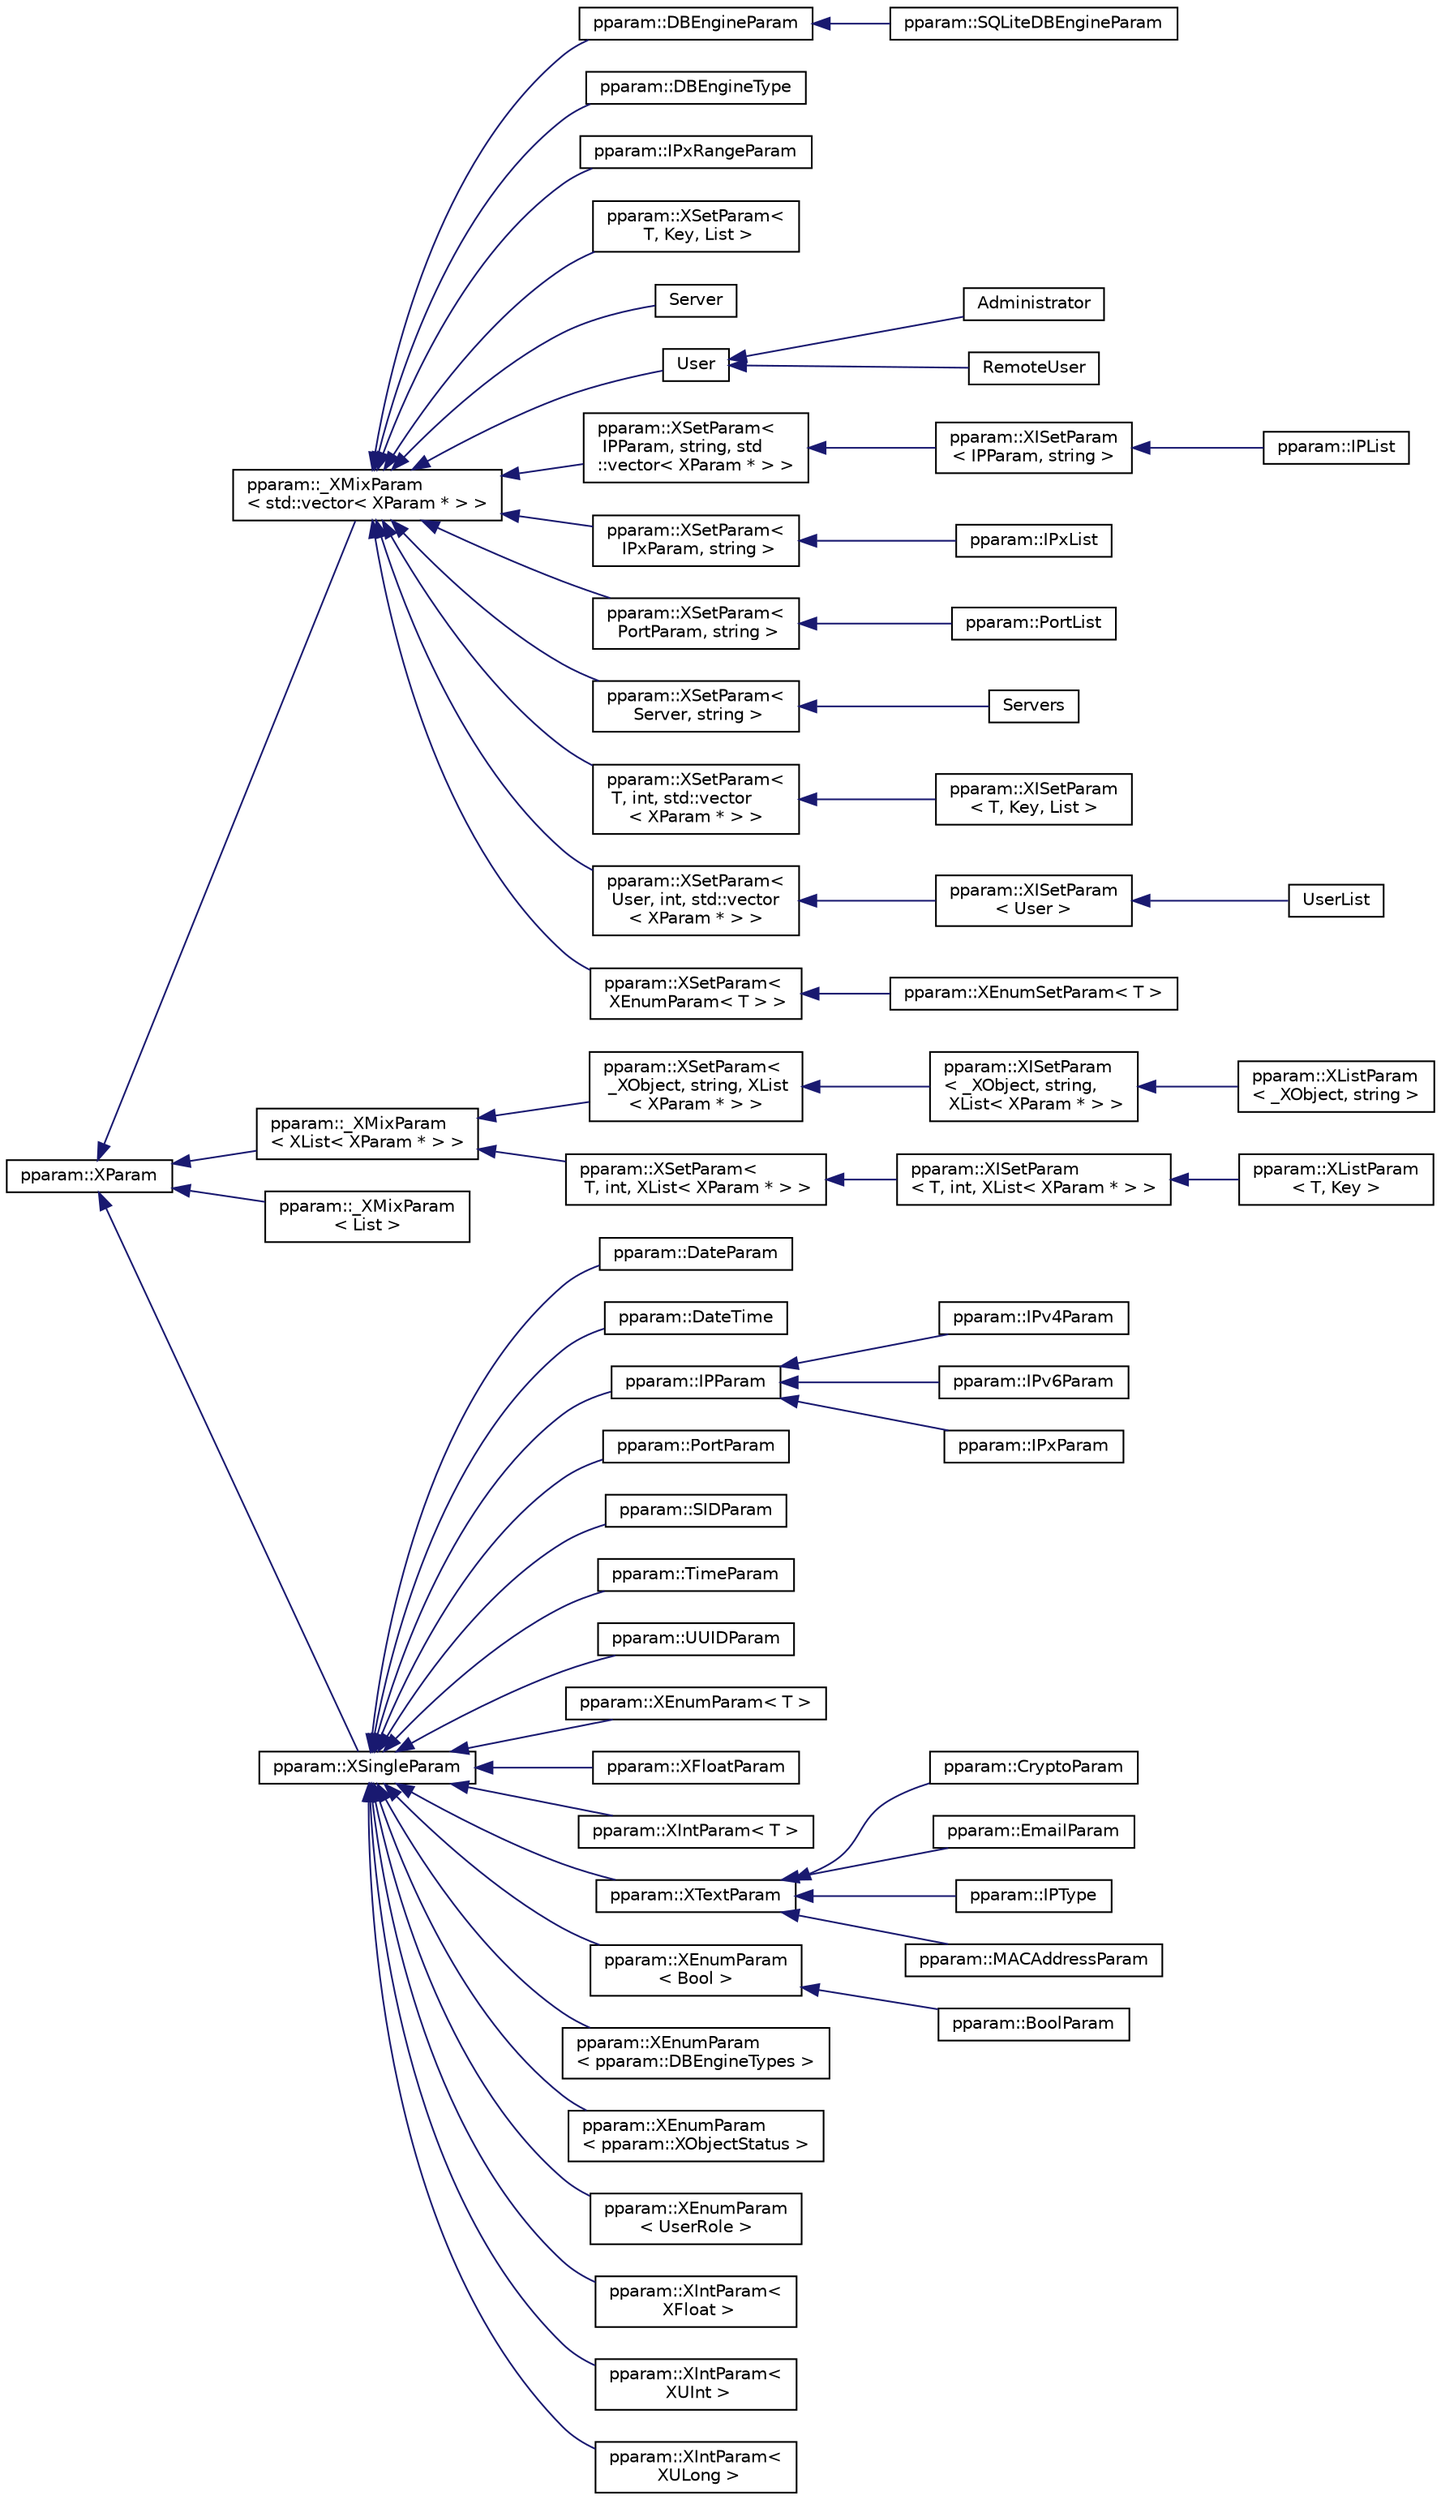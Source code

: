 digraph "Graphical Class Hierarchy"
{
 // LATEX_PDF_SIZE
  edge [fontname="Helvetica",fontsize="10",labelfontname="Helvetica",labelfontsize="10"];
  node [fontname="Helvetica",fontsize="10",shape=record];
  rankdir="LR";
  Node0 [label="pparam::XParam",height=0.2,width=0.4,color="black", fillcolor="white", style="filled",URL="$classpparam_1_1XParam.html",tooltip=" "];
  Node0 -> Node1 [dir="back",color="midnightblue",fontsize="10",style="solid",fontname="Helvetica"];
  Node1 [label="pparam::_XMixParam\l\< std::vector\< XParam * \> \>",height=0.2,width=0.4,color="black", fillcolor="white", style="filled",URL="$classpparam_1_1__XMixParam.html",tooltip=" "];
  Node1 -> Node2 [dir="back",color="midnightblue",fontsize="10",style="solid",fontname="Helvetica"];
  Node2 [label="pparam::DBEngineParam",height=0.2,width=0.4,color="black", fillcolor="white", style="filled",URL="$classpparam_1_1DBEngineParam.html",tooltip=" "];
  Node2 -> Node3 [dir="back",color="midnightblue",fontsize="10",style="solid",fontname="Helvetica"];
  Node3 [label="pparam::SQLiteDBEngineParam",height=0.2,width=0.4,color="black", fillcolor="white", style="filled",URL="$classpparam_1_1SQLiteDBEngineParam.html",tooltip=" "];
  Node1 -> Node4 [dir="back",color="midnightblue",fontsize="10",style="solid",fontname="Helvetica"];
  Node4 [label="pparam::DBEngineType",height=0.2,width=0.4,color="black", fillcolor="white", style="filled",URL="$classpparam_1_1DBEngineType.html",tooltip=" "];
  Node1 -> Node5 [dir="back",color="midnightblue",fontsize="10",style="solid",fontname="Helvetica"];
  Node5 [label="pparam::IPxRangeParam",height=0.2,width=0.4,color="black", fillcolor="white", style="filled",URL="$classpparam_1_1IPxRangeParam.html",tooltip=" "];
  Node1 -> Node6 [dir="back",color="midnightblue",fontsize="10",style="solid",fontname="Helvetica"];
  Node6 [label="pparam::XSetParam\<\l T, Key, List \>",height=0.2,width=0.4,color="black", fillcolor="white", style="filled",URL="$classpparam_1_1XSetParam.html",tooltip=" "];
  Node1 -> Node7 [dir="back",color="midnightblue",fontsize="10",style="solid",fontname="Helvetica"];
  Node7 [label="Server",height=0.2,width=0.4,color="black", fillcolor="white", style="filled",URL="$classServer.html",tooltip=" "];
  Node1 -> Node8 [dir="back",color="midnightblue",fontsize="10",style="solid",fontname="Helvetica"];
  Node8 [label="User",height=0.2,width=0.4,color="black", fillcolor="white", style="filled",URL="$classUser.html",tooltip=" "];
  Node8 -> Node9 [dir="back",color="midnightblue",fontsize="10",style="solid",fontname="Helvetica"];
  Node9 [label="Administrator",height=0.2,width=0.4,color="black", fillcolor="white", style="filled",URL="$classAdministrator.html",tooltip=" "];
  Node8 -> Node10 [dir="back",color="midnightblue",fontsize="10",style="solid",fontname="Helvetica"];
  Node10 [label="RemoteUser",height=0.2,width=0.4,color="black", fillcolor="white", style="filled",URL="$classRemoteUser.html",tooltip=" "];
  Node1 -> Node11 [dir="back",color="midnightblue",fontsize="10",style="solid",fontname="Helvetica"];
  Node11 [label="pparam::XSetParam\<\l IPParam, string, std\l::vector\< XParam * \> \>",height=0.2,width=0.4,color="black", fillcolor="white", style="filled",URL="$classpparam_1_1XSetParam.html",tooltip=" "];
  Node11 -> Node12 [dir="back",color="midnightblue",fontsize="10",style="solid",fontname="Helvetica"];
  Node12 [label="pparam::XISetParam\l\< IPParam, string \>",height=0.2,width=0.4,color="black", fillcolor="white", style="filled",URL="$classpparam_1_1XISetParam.html",tooltip=" "];
  Node12 -> Node13 [dir="back",color="midnightblue",fontsize="10",style="solid",fontname="Helvetica"];
  Node13 [label="pparam::IPList",height=0.2,width=0.4,color="black", fillcolor="white", style="filled",URL="$classpparam_1_1IPList.html",tooltip="Includes list of IPs."];
  Node1 -> Node14 [dir="back",color="midnightblue",fontsize="10",style="solid",fontname="Helvetica"];
  Node14 [label="pparam::XSetParam\<\l IPxParam, string \>",height=0.2,width=0.4,color="black", fillcolor="white", style="filled",URL="$classpparam_1_1XSetParam.html",tooltip=" "];
  Node14 -> Node15 [dir="back",color="midnightblue",fontsize="10",style="solid",fontname="Helvetica"];
  Node15 [label="pparam::IPxList",height=0.2,width=0.4,color="black", fillcolor="white", style="filled",URL="$classpparam_1_1IPxList.html",tooltip=" "];
  Node1 -> Node16 [dir="back",color="midnightblue",fontsize="10",style="solid",fontname="Helvetica"];
  Node16 [label="pparam::XSetParam\<\l PortParam, string \>",height=0.2,width=0.4,color="black", fillcolor="white", style="filled",URL="$classpparam_1_1XSetParam.html",tooltip=" "];
  Node16 -> Node17 [dir="back",color="midnightblue",fontsize="10",style="solid",fontname="Helvetica"];
  Node17 [label="pparam::PortList",height=0.2,width=0.4,color="black", fillcolor="white", style="filled",URL="$classpparam_1_1PortList.html",tooltip="List of Ports."];
  Node1 -> Node18 [dir="back",color="midnightblue",fontsize="10",style="solid",fontname="Helvetica"];
  Node18 [label="pparam::XSetParam\<\l Server, string \>",height=0.2,width=0.4,color="black", fillcolor="white", style="filled",URL="$classpparam_1_1XSetParam.html",tooltip=" "];
  Node18 -> Node19 [dir="back",color="midnightblue",fontsize="10",style="solid",fontname="Helvetica"];
  Node19 [label="Servers",height=0.2,width=0.4,color="black", fillcolor="white", style="filled",URL="$classServers.html",tooltip=" "];
  Node1 -> Node20 [dir="back",color="midnightblue",fontsize="10",style="solid",fontname="Helvetica"];
  Node20 [label="pparam::XSetParam\<\l T, int, std::vector\l\< XParam * \> \>",height=0.2,width=0.4,color="black", fillcolor="white", style="filled",URL="$classpparam_1_1XSetParam.html",tooltip=" "];
  Node20 -> Node21 [dir="back",color="midnightblue",fontsize="10",style="solid",fontname="Helvetica"];
  Node21 [label="pparam::XISetParam\l\< T, Key, List \>",height=0.2,width=0.4,color="black", fillcolor="white", style="filled",URL="$classpparam_1_1XISetParam.html",tooltip=" "];
  Node1 -> Node22 [dir="back",color="midnightblue",fontsize="10",style="solid",fontname="Helvetica"];
  Node22 [label="pparam::XSetParam\<\l User, int, std::vector\l\< XParam * \> \>",height=0.2,width=0.4,color="black", fillcolor="white", style="filled",URL="$classpparam_1_1XSetParam.html",tooltip=" "];
  Node22 -> Node23 [dir="back",color="midnightblue",fontsize="10",style="solid",fontname="Helvetica"];
  Node23 [label="pparam::XISetParam\l\< User \>",height=0.2,width=0.4,color="black", fillcolor="white", style="filled",URL="$classpparam_1_1XISetParam.html",tooltip=" "];
  Node23 -> Node24 [dir="back",color="midnightblue",fontsize="10",style="solid",fontname="Helvetica"];
  Node24 [label="UserList",height=0.2,width=0.4,color="black", fillcolor="white", style="filled",URL="$classUserList.html",tooltip=" "];
  Node1 -> Node25 [dir="back",color="midnightblue",fontsize="10",style="solid",fontname="Helvetica"];
  Node25 [label="pparam::XSetParam\<\l XEnumParam\< T \> \>",height=0.2,width=0.4,color="black", fillcolor="white", style="filled",URL="$classpparam_1_1XSetParam.html",tooltip=" "];
  Node25 -> Node26 [dir="back",color="midnightblue",fontsize="10",style="solid",fontname="Helvetica"];
  Node26 [label="pparam::XEnumSetParam\< T \>",height=0.2,width=0.4,color="black", fillcolor="white", style="filled",URL="$classpparam_1_1XEnumSetParam.html",tooltip=" "];
  Node0 -> Node27 [dir="back",color="midnightblue",fontsize="10",style="solid",fontname="Helvetica"];
  Node27 [label="pparam::_XMixParam\l\< XList\< XParam * \> \>",height=0.2,width=0.4,color="black", fillcolor="white", style="filled",URL="$classpparam_1_1__XMixParam.html",tooltip=" "];
  Node27 -> Node28 [dir="back",color="midnightblue",fontsize="10",style="solid",fontname="Helvetica"];
  Node28 [label="pparam::XSetParam\<\l _XObject, string, XList\l\< XParam * \> \>",height=0.2,width=0.4,color="black", fillcolor="white", style="filled",URL="$classpparam_1_1XSetParam.html",tooltip=" "];
  Node28 -> Node29 [dir="back",color="midnightblue",fontsize="10",style="solid",fontname="Helvetica"];
  Node29 [label="pparam::XISetParam\l\< _XObject, string,\l XList\< XParam * \> \>",height=0.2,width=0.4,color="black", fillcolor="white", style="filled",URL="$classpparam_1_1XISetParam.html",tooltip=" "];
  Node29 -> Node30 [dir="back",color="midnightblue",fontsize="10",style="solid",fontname="Helvetica"];
  Node30 [label="pparam::XListParam\l\< _XObject, string \>",height=0.2,width=0.4,color="black", fillcolor="white", style="filled",URL="$classpparam_1_1XListParam.html",tooltip=" "];
  Node27 -> Node31 [dir="back",color="midnightblue",fontsize="10",style="solid",fontname="Helvetica"];
  Node31 [label="pparam::XSetParam\<\l T, int, XList\< XParam * \> \>",height=0.2,width=0.4,color="black", fillcolor="white", style="filled",URL="$classpparam_1_1XSetParam.html",tooltip=" "];
  Node31 -> Node32 [dir="back",color="midnightblue",fontsize="10",style="solid",fontname="Helvetica"];
  Node32 [label="pparam::XISetParam\l\< T, int, XList\< XParam * \> \>",height=0.2,width=0.4,color="black", fillcolor="white", style="filled",URL="$classpparam_1_1XISetParam.html",tooltip=" "];
  Node32 -> Node33 [dir="back",color="midnightblue",fontsize="10",style="solid",fontname="Helvetica"];
  Node33 [label="pparam::XListParam\l\< T, Key \>",height=0.2,width=0.4,color="black", fillcolor="white", style="filled",URL="$classpparam_1_1XListParam.html",tooltip=" "];
  Node0 -> Node34 [dir="back",color="midnightblue",fontsize="10",style="solid",fontname="Helvetica"];
  Node34 [label="pparam::_XMixParam\l\< List \>",height=0.2,width=0.4,color="black", fillcolor="white", style="filled",URL="$classpparam_1_1__XMixParam.html",tooltip=" "];
  Node0 -> Node35 [dir="back",color="midnightblue",fontsize="10",style="solid",fontname="Helvetica"];
  Node35 [label="pparam::XSingleParam",height=0.2,width=0.4,color="black", fillcolor="white", style="filled",URL="$classpparam_1_1XSingleParam.html",tooltip=" "];
  Node35 -> Node36 [dir="back",color="midnightblue",fontsize="10",style="solid",fontname="Helvetica"];
  Node36 [label="pparam::DateParam",height=0.2,width=0.4,color="black", fillcolor="white", style="filled",URL="$classpparam_1_1DateParam.html",tooltip=" "];
  Node35 -> Node37 [dir="back",color="midnightblue",fontsize="10",style="solid",fontname="Helvetica"];
  Node37 [label="pparam::DateTime",height=0.2,width=0.4,color="black", fillcolor="white", style="filled",URL="$classpparam_1_1DateTime.html",tooltip="Defines Date & Time parameter."];
  Node35 -> Node38 [dir="back",color="midnightblue",fontsize="10",style="solid",fontname="Helvetica"];
  Node38 [label="pparam::IPParam",height=0.2,width=0.4,color="black", fillcolor="white", style="filled",URL="$classpparam_1_1IPParam.html",tooltip="Peresent an IP address."];
  Node38 -> Node39 [dir="back",color="midnightblue",fontsize="10",style="solid",fontname="Helvetica"];
  Node39 [label="pparam::IPv4Param",height=0.2,width=0.4,color="black", fillcolor="white", style="filled",URL="$classpparam_1_1IPv4Param.html",tooltip="Reperesent a IPv4Param address."];
  Node38 -> Node40 [dir="back",color="midnightblue",fontsize="10",style="solid",fontname="Helvetica"];
  Node40 [label="pparam::IPv6Param",height=0.2,width=0.4,color="black", fillcolor="white", style="filled",URL="$classpparam_1_1IPv6Param.html",tooltip="Reperesent a IPv6Param address."];
  Node38 -> Node41 [dir="back",color="midnightblue",fontsize="10",style="solid",fontname="Helvetica"];
  Node41 [label="pparam::IPxParam",height=0.2,width=0.4,color="black", fillcolor="white", style="filled",URL="$classpparam_1_1IPxParam.html",tooltip="One class for both IPv4 and IPv6."];
  Node35 -> Node42 [dir="back",color="midnightblue",fontsize="10",style="solid",fontname="Helvetica"];
  Node42 [label="pparam::PortParam",height=0.2,width=0.4,color="black", fillcolor="white", style="filled",URL="$classpparam_1_1PortParam.html",tooltip=" "];
  Node35 -> Node43 [dir="back",color="midnightblue",fontsize="10",style="solid",fontname="Helvetica"];
  Node43 [label="pparam::SIDParam",height=0.2,width=0.4,color="black", fillcolor="white", style="filled",URL="$classpparam_1_1SIDParam.html",tooltip=" "];
  Node35 -> Node44 [dir="back",color="midnightblue",fontsize="10",style="solid",fontname="Helvetica"];
  Node44 [label="pparam::TimeParam",height=0.2,width=0.4,color="black", fillcolor="white", style="filled",URL="$classpparam_1_1TimeParam.html",tooltip=" "];
  Node35 -> Node45 [dir="back",color="midnightblue",fontsize="10",style="solid",fontname="Helvetica"];
  Node45 [label="pparam::UUIDParam",height=0.2,width=0.4,color="black", fillcolor="white", style="filled",URL="$classpparam_1_1UUIDParam.html",tooltip=" "];
  Node35 -> Node46 [dir="back",color="midnightblue",fontsize="10",style="solid",fontname="Helvetica"];
  Node46 [label="pparam::XEnumParam\< T \>",height=0.2,width=0.4,color="black", fillcolor="white", style="filled",URL="$classpparam_1_1XEnumParam.html",tooltip=" "];
  Node35 -> Node47 [dir="back",color="midnightblue",fontsize="10",style="solid",fontname="Helvetica"];
  Node47 [label="pparam::XFloatParam",height=0.2,width=0.4,color="black", fillcolor="white", style="filled",URL="$classpparam_1_1XFloatParam.html",tooltip=" "];
  Node35 -> Node48 [dir="back",color="midnightblue",fontsize="10",style="solid",fontname="Helvetica"];
  Node48 [label="pparam::XIntParam\< T \>",height=0.2,width=0.4,color="black", fillcolor="white", style="filled",URL="$classpparam_1_1XIntParam.html",tooltip=" "];
  Node35 -> Node49 [dir="back",color="midnightblue",fontsize="10",style="solid",fontname="Helvetica"];
  Node49 [label="pparam::XTextParam",height=0.2,width=0.4,color="black", fillcolor="white", style="filled",URL="$classpparam_1_1XTextParam.html",tooltip=" "];
  Node49 -> Node50 [dir="back",color="midnightblue",fontsize="10",style="solid",fontname="Helvetica"];
  Node50 [label="pparam::CryptoParam",height=0.2,width=0.4,color="black", fillcolor="white", style="filled",URL="$classpparam_1_1CryptoParam.html",tooltip="Definea cryptography parameter."];
  Node49 -> Node51 [dir="back",color="midnightblue",fontsize="10",style="solid",fontname="Helvetica"];
  Node51 [label="pparam::EmailParam",height=0.2,width=0.4,color="black", fillcolor="white", style="filled",URL="$classpparam_1_1EmailParam.html",tooltip=" "];
  Node49 -> Node52 [dir="back",color="midnightblue",fontsize="10",style="solid",fontname="Helvetica"];
  Node52 [label="pparam::IPType",height=0.2,width=0.4,color="black", fillcolor="white", style="filled",URL="$classpparam_1_1IPType.html",tooltip=" "];
  Node49 -> Node53 [dir="back",color="midnightblue",fontsize="10",style="solid",fontname="Helvetica"];
  Node53 [label="pparam::MACAddressParam",height=0.2,width=0.4,color="black", fillcolor="white", style="filled",URL="$classpparam_1_1MACAddressParam.html",tooltip=" "];
  Node35 -> Node54 [dir="back",color="midnightblue",fontsize="10",style="solid",fontname="Helvetica"];
  Node54 [label="pparam::XEnumParam\l\< Bool \>",height=0.2,width=0.4,color="black", fillcolor="white", style="filled",URL="$classpparam_1_1XEnumParam.html",tooltip=" "];
  Node54 -> Node55 [dir="back",color="midnightblue",fontsize="10",style="solid",fontname="Helvetica"];
  Node55 [label="pparam::BoolParam",height=0.2,width=0.4,color="black", fillcolor="white", style="filled",URL="$classpparam_1_1BoolParam.html",tooltip=" "];
  Node35 -> Node56 [dir="back",color="midnightblue",fontsize="10",style="solid",fontname="Helvetica"];
  Node56 [label="pparam::XEnumParam\l\< pparam::DBEngineTypes \>",height=0.2,width=0.4,color="black", fillcolor="white", style="filled",URL="$classpparam_1_1XEnumParam.html",tooltip=" "];
  Node35 -> Node57 [dir="back",color="midnightblue",fontsize="10",style="solid",fontname="Helvetica"];
  Node57 [label="pparam::XEnumParam\l\< pparam::XObjectStatus \>",height=0.2,width=0.4,color="black", fillcolor="white", style="filled",URL="$classpparam_1_1XEnumParam.html",tooltip=" "];
  Node35 -> Node58 [dir="back",color="midnightblue",fontsize="10",style="solid",fontname="Helvetica"];
  Node58 [label="pparam::XEnumParam\l\< UserRole \>",height=0.2,width=0.4,color="black", fillcolor="white", style="filled",URL="$classpparam_1_1XEnumParam.html",tooltip=" "];
  Node35 -> Node59 [dir="back",color="midnightblue",fontsize="10",style="solid",fontname="Helvetica"];
  Node59 [label="pparam::XIntParam\<\l XFloat \>",height=0.2,width=0.4,color="black", fillcolor="white", style="filled",URL="$classpparam_1_1XIntParam.html",tooltip=" "];
  Node35 -> Node60 [dir="back",color="midnightblue",fontsize="10",style="solid",fontname="Helvetica"];
  Node60 [label="pparam::XIntParam\<\l XUInt \>",height=0.2,width=0.4,color="black", fillcolor="white", style="filled",URL="$classpparam_1_1XIntParam.html",tooltip=" "];
  Node35 -> Node61 [dir="back",color="midnightblue",fontsize="10",style="solid",fontname="Helvetica"];
  Node61 [label="pparam::XIntParam\<\l XULong \>",height=0.2,width=0.4,color="black", fillcolor="white", style="filled",URL="$classpparam_1_1XIntParam.html",tooltip=" "];
}
